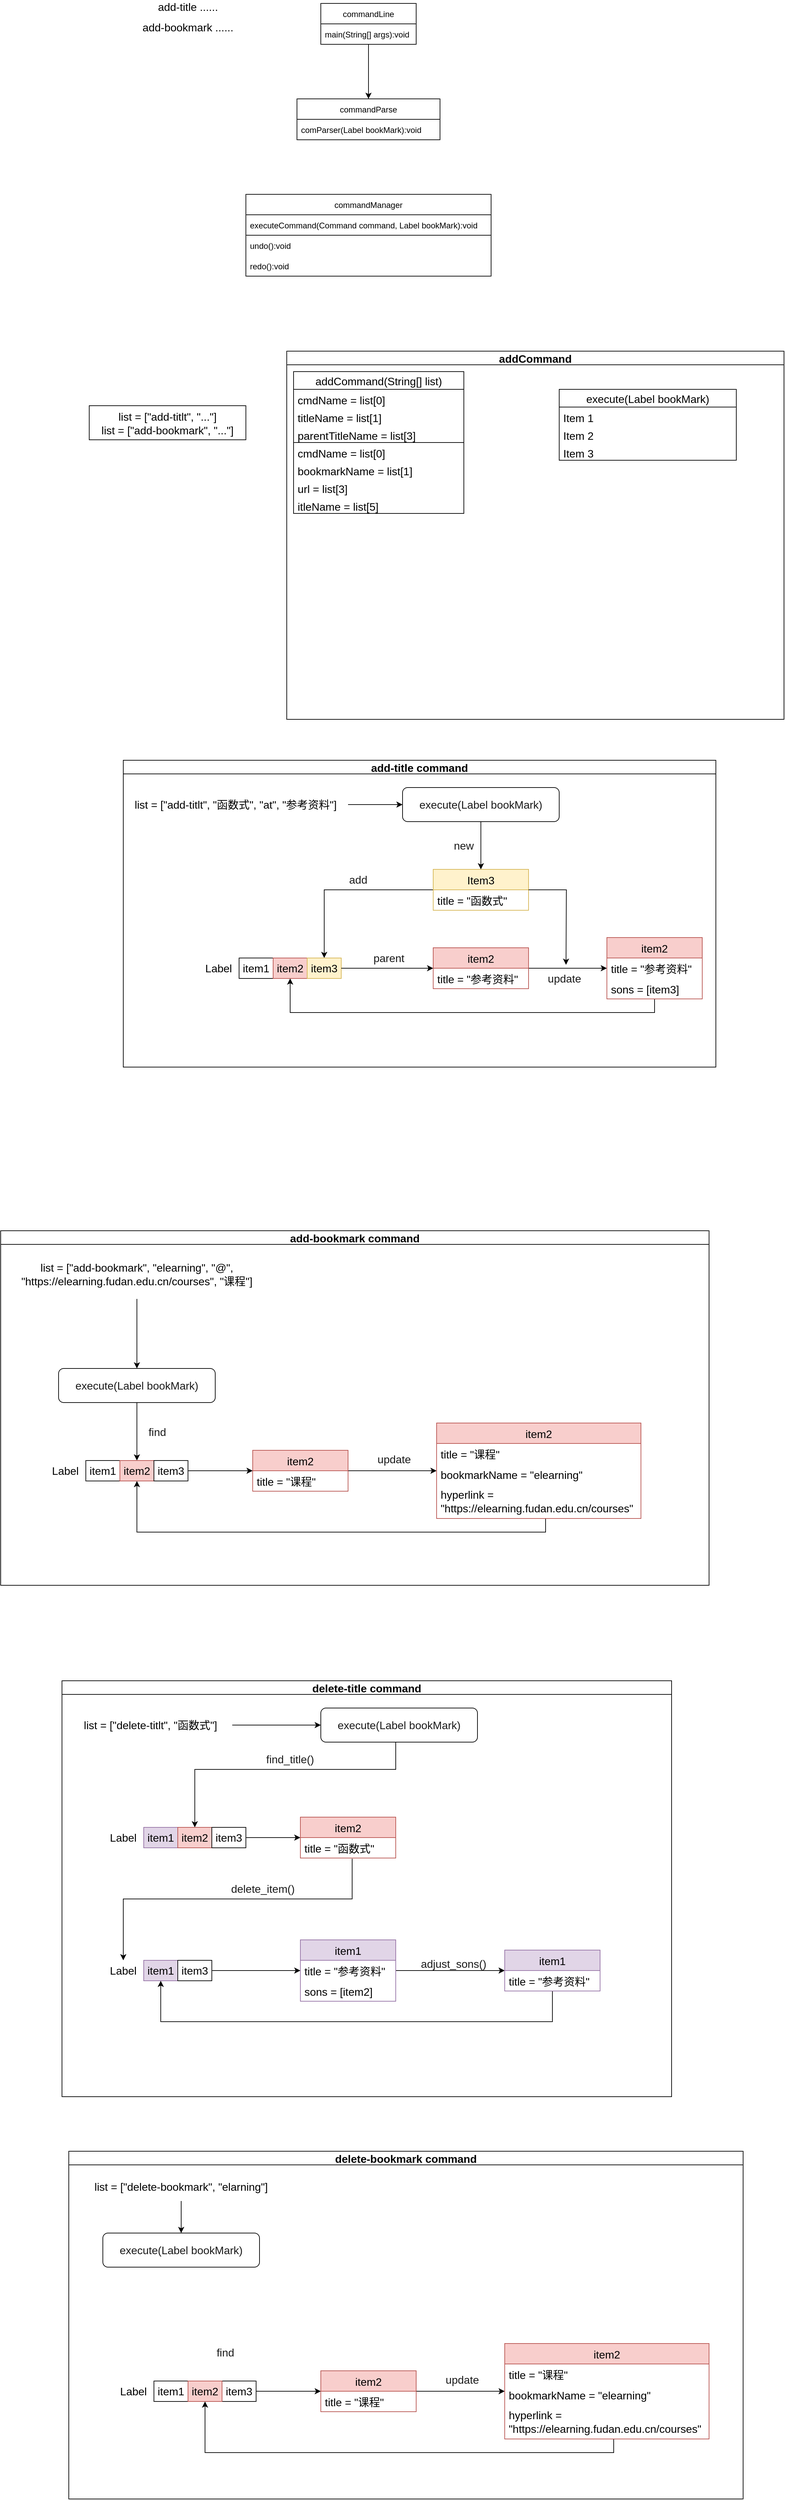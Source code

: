 <mxfile version="20.5.1" type="github">
  <diagram id="z8NONTmW4sQmRKIPfPtj" name="第 1 页">
    <mxGraphModel dx="2249" dy="802" grid="1" gridSize="10" guides="1" tooltips="1" connect="1" arrows="1" fold="1" page="1" pageScale="1" pageWidth="827" pageHeight="1169" math="0" shadow="0">
      <root>
        <mxCell id="0" />
        <mxCell id="1" parent="0" />
        <mxCell id="FvgPysHojlI_TtdOGoiI-16" style="edgeStyle=orthogonalEdgeStyle;rounded=0;orthogonalLoop=1;jettySize=auto;html=1;fontSize=16;" parent="1" source="FvgPysHojlI_TtdOGoiI-2" target="FvgPysHojlI_TtdOGoiI-13" edge="1">
          <mxGeometry relative="1" as="geometry" />
        </mxCell>
        <mxCell id="FvgPysHojlI_TtdOGoiI-2" value="commandLine" style="swimlane;fontStyle=0;childLayout=stackLayout;horizontal=1;startSize=30;horizontalStack=0;resizeParent=1;resizeParentMax=0;resizeLast=0;collapsible=1;marginBottom=0;" parent="1" vertex="1">
          <mxGeometry x="40" y="100" width="140" height="60" as="geometry">
            <mxRectangle x="310" y="200" width="60" height="30" as="alternateBounds" />
          </mxGeometry>
        </mxCell>
        <mxCell id="FvgPysHojlI_TtdOGoiI-3" value="main(String[] args):void" style="text;strokeColor=none;fillColor=none;align=left;verticalAlign=middle;spacingLeft=4;spacingRight=4;overflow=hidden;points=[[0,0.5],[1,0.5]];portConstraint=eastwest;rotatable=0;" parent="FvgPysHojlI_TtdOGoiI-2" vertex="1">
          <mxGeometry y="30" width="140" height="30" as="geometry" />
        </mxCell>
        <mxCell id="FvgPysHojlI_TtdOGoiI-11" value="" style="group" parent="1" vertex="1" connectable="0">
          <mxGeometry x="-240" y="100" width="170" height="40" as="geometry" />
        </mxCell>
        <mxCell id="FvgPysHojlI_TtdOGoiI-6" value="add-title ......" style="text;html=1;strokeColor=none;fillColor=none;align=center;verticalAlign=middle;whiteSpace=wrap;rounded=0;fontSize=16;" parent="FvgPysHojlI_TtdOGoiI-11" vertex="1">
          <mxGeometry x="20" width="130" height="10" as="geometry" />
        </mxCell>
        <mxCell id="FvgPysHojlI_TtdOGoiI-10" value="add-bookmark ......" style="text;html=1;strokeColor=none;fillColor=none;align=center;verticalAlign=middle;whiteSpace=wrap;rounded=0;fontSize=16;" parent="FvgPysHojlI_TtdOGoiI-11" vertex="1">
          <mxGeometry y="30" width="170" height="10" as="geometry" />
        </mxCell>
        <mxCell id="FvgPysHojlI_TtdOGoiI-13" value="commandParse" style="swimlane;fontStyle=0;childLayout=stackLayout;horizontal=1;startSize=30;horizontalStack=0;resizeParent=1;resizeParentMax=0;resizeLast=0;collapsible=1;marginBottom=0;" parent="1" vertex="1">
          <mxGeometry x="5" y="240" width="210" height="60" as="geometry">
            <mxRectangle x="310" y="200" width="60" height="30" as="alternateBounds" />
          </mxGeometry>
        </mxCell>
        <mxCell id="FvgPysHojlI_TtdOGoiI-14" value="comParser(Label bookMark):void" style="text;strokeColor=none;fillColor=none;align=left;verticalAlign=middle;spacingLeft=4;spacingRight=4;overflow=hidden;points=[[0,0.5],[1,0.5]];portConstraint=eastwest;rotatable=0;" parent="FvgPysHojlI_TtdOGoiI-13" vertex="1">
          <mxGeometry y="30" width="210" height="30" as="geometry" />
        </mxCell>
        <mxCell id="FvgPysHojlI_TtdOGoiI-17" value="commandManager" style="swimlane;fontStyle=0;childLayout=stackLayout;horizontal=1;startSize=30;horizontalStack=0;resizeParent=1;resizeParentMax=0;resizeLast=0;collapsible=1;marginBottom=0;" parent="1" vertex="1">
          <mxGeometry x="-70" y="380" width="360" height="120" as="geometry">
            <mxRectangle x="310" y="200" width="60" height="30" as="alternateBounds" />
          </mxGeometry>
        </mxCell>
        <mxCell id="FvgPysHojlI_TtdOGoiI-18" value="executeCommand(Command command, Label bookMark):void" style="text;strokeColor=default;fillColor=none;align=left;verticalAlign=middle;spacingLeft=4;spacingRight=4;overflow=hidden;points=[[0,0.5],[1,0.5]];portConstraint=eastwest;rotatable=0;" parent="FvgPysHojlI_TtdOGoiI-17" vertex="1">
          <mxGeometry y="30" width="360" height="30" as="geometry" />
        </mxCell>
        <mxCell id="FvgPysHojlI_TtdOGoiI-19" value="undo():void" style="text;strokeColor=none;fillColor=none;align=left;verticalAlign=middle;spacingLeft=4;spacingRight=4;overflow=hidden;points=[[0,0.5],[1,0.5]];portConstraint=eastwest;rotatable=0;" parent="FvgPysHojlI_TtdOGoiI-17" vertex="1">
          <mxGeometry y="60" width="360" height="30" as="geometry" />
        </mxCell>
        <mxCell id="FvgPysHojlI_TtdOGoiI-20" value="redo():void" style="text;strokeColor=none;fillColor=none;align=left;verticalAlign=middle;spacingLeft=4;spacingRight=4;overflow=hidden;points=[[0,0.5],[1,0.5]];portConstraint=eastwest;rotatable=0;" parent="FvgPysHojlI_TtdOGoiI-17" vertex="1">
          <mxGeometry y="90" width="360" height="30" as="geometry" />
        </mxCell>
        <mxCell id="FvgPysHojlI_TtdOGoiI-21" value="list = [&quot;add-titlt&quot;, &quot;...&quot;]&lt;br&gt;list = [&quot;add-bookmark&quot;, &quot;...&quot;]" style="text;html=1;strokeColor=default;fillColor=none;align=center;verticalAlign=middle;whiteSpace=wrap;rounded=0;fontSize=16;strokeWidth=1;spacingTop=2;spacingBottom=0;" parent="1" vertex="1">
          <mxGeometry x="-300" y="690" width="230" height="50" as="geometry" />
        </mxCell>
        <mxCell id="FvgPysHojlI_TtdOGoiI-36" value="addCommand" style="swimlane;startSize=20;horizontal=1;containerType=tree;strokeColor=default;fontSize=16;" parent="1" vertex="1">
          <mxGeometry x="-10" y="610" width="730" height="540" as="geometry" />
        </mxCell>
        <mxCell id="FvgPysHojlI_TtdOGoiI-22" value="addCommand(String[] list)" style="swimlane;fontStyle=0;childLayout=stackLayout;horizontal=1;startSize=26;fillColor=none;horizontalStack=0;resizeParent=1;resizeParentMax=0;resizeLast=0;collapsible=1;marginBottom=0;strokeColor=default;fontSize=16;" parent="FvgPysHojlI_TtdOGoiI-36" vertex="1">
          <mxGeometry x="10" y="30" width="250" height="208" as="geometry" />
        </mxCell>
        <mxCell id="FvgPysHojlI_TtdOGoiI-44" value="" style="group;strokeColor=default;" parent="FvgPysHojlI_TtdOGoiI-22" vertex="1" connectable="0">
          <mxGeometry y="26" width="250" height="78" as="geometry" />
        </mxCell>
        <mxCell id="FvgPysHojlI_TtdOGoiI-23" value="cmdName = list[0]" style="text;strokeColor=none;fillColor=none;align=left;verticalAlign=top;spacingLeft=4;spacingRight=4;overflow=hidden;rotatable=0;points=[[0,0.5],[1,0.5]];portConstraint=eastwest;fontSize=16;" parent="FvgPysHojlI_TtdOGoiI-44" vertex="1">
          <mxGeometry width="260" height="26" as="geometry" />
        </mxCell>
        <mxCell id="FvgPysHojlI_TtdOGoiI-24" value="titleName = list[1]&#xa;" style="text;strokeColor=none;fillColor=none;align=left;verticalAlign=top;spacingLeft=4;spacingRight=4;overflow=hidden;rotatable=0;points=[[0,0.5],[1,0.5]];portConstraint=eastwest;fontSize=16;" parent="FvgPysHojlI_TtdOGoiI-44" vertex="1">
          <mxGeometry y="26" width="260" height="26" as="geometry" />
        </mxCell>
        <mxCell id="FvgPysHojlI_TtdOGoiI-25" value="parentTitleName = list[3]" style="text;strokeColor=none;fillColor=none;align=left;verticalAlign=top;spacingLeft=4;spacingRight=4;overflow=hidden;rotatable=0;points=[[0,0.5],[1,0.5]];portConstraint=eastwest;fontSize=16;" parent="FvgPysHojlI_TtdOGoiI-44" vertex="1">
          <mxGeometry y="52" width="260" height="26" as="geometry" />
        </mxCell>
        <mxCell id="FvgPysHojlI_TtdOGoiI-48" value="" style="group" parent="FvgPysHojlI_TtdOGoiI-22" vertex="1" connectable="0">
          <mxGeometry y="104" width="250" height="104" as="geometry" />
        </mxCell>
        <mxCell id="FvgPysHojlI_TtdOGoiI-42" value="cmdName = list[0]" style="text;strokeColor=none;fillColor=none;align=left;verticalAlign=top;spacingLeft=4;spacingRight=4;overflow=hidden;rotatable=0;points=[[0,0.5],[1,0.5]];portConstraint=eastwest;fontSize=16;" parent="FvgPysHojlI_TtdOGoiI-48" vertex="1">
          <mxGeometry width="260" height="26" as="geometry" />
        </mxCell>
        <mxCell id="FvgPysHojlI_TtdOGoiI-43" value="bookmarkName = list[1]" style="text;strokeColor=none;fillColor=none;align=left;verticalAlign=top;spacingLeft=4;spacingRight=4;overflow=hidden;rotatable=0;points=[[0,0.5],[1,0.5]];portConstraint=eastwest;fontSize=16;" parent="FvgPysHojlI_TtdOGoiI-48" vertex="1">
          <mxGeometry y="26" width="260" height="26" as="geometry" />
        </mxCell>
        <mxCell id="FvgPysHojlI_TtdOGoiI-46" value="url = list[3]" style="text;strokeColor=none;fillColor=none;align=left;verticalAlign=top;spacingLeft=4;spacingRight=4;overflow=hidden;rotatable=0;points=[[0,0.5],[1,0.5]];portConstraint=eastwest;fontSize=16;" parent="FvgPysHojlI_TtdOGoiI-48" vertex="1">
          <mxGeometry y="52" width="260" height="26" as="geometry" />
        </mxCell>
        <mxCell id="FvgPysHojlI_TtdOGoiI-47" value="itleName = list[5]" style="text;strokeColor=none;fillColor=none;align=left;verticalAlign=top;spacingLeft=4;spacingRight=4;overflow=hidden;rotatable=0;points=[[0,0.5],[1,0.5]];portConstraint=eastwest;fontSize=16;" parent="FvgPysHojlI_TtdOGoiI-48" vertex="1">
          <mxGeometry y="78" width="260" height="26" as="geometry" />
        </mxCell>
        <mxCell id="FvgPysHojlI_TtdOGoiI-59" value="execute(Label bookMark)" style="swimlane;fontStyle=0;childLayout=stackLayout;horizontal=1;startSize=26;fillColor=none;horizontalStack=0;resizeParent=1;resizeParentMax=0;resizeLast=0;collapsible=1;marginBottom=0;strokeColor=default;strokeWidth=1;fontSize=16;" parent="FvgPysHojlI_TtdOGoiI-36" vertex="1">
          <mxGeometry x="400" y="56" width="260" height="104" as="geometry" />
        </mxCell>
        <mxCell id="FvgPysHojlI_TtdOGoiI-60" value="Item 1" style="text;strokeColor=none;fillColor=none;align=left;verticalAlign=top;spacingLeft=4;spacingRight=4;overflow=hidden;rotatable=0;points=[[0,0.5],[1,0.5]];portConstraint=eastwest;strokeWidth=1;fontSize=16;" parent="FvgPysHojlI_TtdOGoiI-59" vertex="1">
          <mxGeometry y="26" width="260" height="26" as="geometry" />
        </mxCell>
        <mxCell id="FvgPysHojlI_TtdOGoiI-61" value="Item 2" style="text;strokeColor=none;fillColor=none;align=left;verticalAlign=top;spacingLeft=4;spacingRight=4;overflow=hidden;rotatable=0;points=[[0,0.5],[1,0.5]];portConstraint=eastwest;strokeWidth=1;fontSize=16;" parent="FvgPysHojlI_TtdOGoiI-59" vertex="1">
          <mxGeometry y="52" width="260" height="26" as="geometry" />
        </mxCell>
        <mxCell id="FvgPysHojlI_TtdOGoiI-62" value="Item 3" style="text;strokeColor=none;fillColor=none;align=left;verticalAlign=top;spacingLeft=4;spacingRight=4;overflow=hidden;rotatable=0;points=[[0,0.5],[1,0.5]];portConstraint=eastwest;strokeWidth=1;fontSize=16;" parent="FvgPysHojlI_TtdOGoiI-59" vertex="1">
          <mxGeometry y="78" width="260" height="26" as="geometry" />
        </mxCell>
        <mxCell id="FvgPysHojlI_TtdOGoiI-63" value="add-title command" style="swimlane;startSize=20;horizontal=1;containerType=tree;strokeColor=default;strokeWidth=1;fontSize=16;" parent="1" vertex="1">
          <mxGeometry x="-250" y="1210" width="870" height="450" as="geometry" />
        </mxCell>
        <mxCell id="FvgPysHojlI_TtdOGoiI-79" style="edgeStyle=orthogonalEdgeStyle;rounded=0;orthogonalLoop=1;jettySize=auto;html=1;entryX=0;entryY=0.5;entryDx=0;entryDy=0;fontFamily=Helvetica;fontSize=16;fontColor=#1A1A1A;" parent="FvgPysHojlI_TtdOGoiI-63" source="FvgPysHojlI_TtdOGoiI-68" target="FvgPysHojlI_TtdOGoiI-78" edge="1">
          <mxGeometry relative="1" as="geometry" />
        </mxCell>
        <mxCell id="FvgPysHojlI_TtdOGoiI-68" value="list = [&quot;add-titlt&quot;, &quot;函数式&quot;, &quot;at&quot;, &quot;参考资料&quot;]" style="text;html=1;strokeColor=none;fillColor=none;align=center;verticalAlign=middle;whiteSpace=wrap;rounded=0;strokeWidth=1;fontSize=16;" parent="FvgPysHojlI_TtdOGoiI-63" vertex="1">
          <mxGeometry y="50" width="330" height="30" as="geometry" />
        </mxCell>
        <mxCell id="FvgPysHojlI_TtdOGoiI-84" style="edgeStyle=orthogonalEdgeStyle;rounded=0;orthogonalLoop=1;jettySize=auto;html=1;fontFamily=Helvetica;fontSize=16;fontColor=#1A1A1A;entryX=0.5;entryY=0;entryDx=0;entryDy=0;" parent="FvgPysHojlI_TtdOGoiI-63" source="FvgPysHojlI_TtdOGoiI-74" target="FvgPysHojlI_TtdOGoiI-71" edge="1">
          <mxGeometry relative="1" as="geometry" />
        </mxCell>
        <mxCell id="FvgPysHojlI_TtdOGoiI-74" value="Item3" style="swimlane;fontStyle=0;childLayout=stackLayout;horizontal=1;startSize=30;horizontalStack=0;resizeParent=1;resizeParentMax=0;resizeLast=0;collapsible=1;marginBottom=0;strokeColor=#d6b656;strokeWidth=1;fontSize=16;fillColor=#fff2cc;" parent="FvgPysHojlI_TtdOGoiI-63" vertex="1">
          <mxGeometry x="455" y="160" width="140" height="60" as="geometry" />
        </mxCell>
        <mxCell id="FvgPysHojlI_TtdOGoiI-75" value="title = &quot;函数式&quot;" style="text;strokeColor=none;fillColor=none;align=left;verticalAlign=middle;spacingLeft=4;spacingRight=4;overflow=hidden;points=[[0,0.5],[1,0.5]];portConstraint=eastwest;rotatable=0;strokeWidth=1;fontSize=16;" parent="FvgPysHojlI_TtdOGoiI-74" vertex="1">
          <mxGeometry y="30" width="140" height="30" as="geometry" />
        </mxCell>
        <mxCell id="FvgPysHojlI_TtdOGoiI-80" style="edgeStyle=orthogonalEdgeStyle;rounded=0;orthogonalLoop=1;jettySize=auto;html=1;fontFamily=Helvetica;fontSize=16;fontColor=#1A1A1A;" parent="FvgPysHojlI_TtdOGoiI-63" source="FvgPysHojlI_TtdOGoiI-78" target="FvgPysHojlI_TtdOGoiI-74" edge="1">
          <mxGeometry relative="1" as="geometry" />
        </mxCell>
        <mxCell id="FvgPysHojlI_TtdOGoiI-78" value="&lt;pre style=&quot;&quot;&gt;&lt;font face=&quot;Helvetica&quot; style=&quot;font-size: 16px;&quot; color=&quot;#1a1a1a&quot;&gt;execute(Label bookMark)&lt;/font&gt;&lt;/pre&gt;" style="rounded=1;whiteSpace=wrap;html=1;strokeColor=default;strokeWidth=1;fontSize=16;" parent="FvgPysHojlI_TtdOGoiI-63" vertex="1">
          <mxGeometry x="410" y="40" width="230" height="50" as="geometry" />
        </mxCell>
        <mxCell id="FvgPysHojlI_TtdOGoiI-81" value="new" style="text;html=1;strokeColor=none;fillColor=none;align=center;verticalAlign=middle;whiteSpace=wrap;rounded=0;labelBackgroundColor=none;strokeWidth=1;fontFamily=Helvetica;fontSize=16;fontColor=#1A1A1A;" parent="FvgPysHojlI_TtdOGoiI-63" vertex="1">
          <mxGeometry x="470" y="110" width="60" height="30" as="geometry" />
        </mxCell>
        <mxCell id="FvgPysHojlI_TtdOGoiI-85" value="add" style="text;html=1;strokeColor=none;fillColor=none;align=center;verticalAlign=middle;whiteSpace=wrap;rounded=0;labelBackgroundColor=none;strokeWidth=1;fontFamily=Helvetica;fontSize=16;fontColor=#1A1A1A;" parent="FvgPysHojlI_TtdOGoiI-63" vertex="1">
          <mxGeometry x="315" y="160" width="60" height="30" as="geometry" />
        </mxCell>
        <mxCell id="FvgPysHojlI_TtdOGoiI-83" value="" style="group" parent="FvgPysHojlI_TtdOGoiI-63" vertex="1" connectable="0">
          <mxGeometry x="110" y="290" width="230" height="30" as="geometry" />
        </mxCell>
        <mxCell id="FvgPysHojlI_TtdOGoiI-69" value="item1" style="rounded=0;whiteSpace=wrap;html=1;strokeColor=default;strokeWidth=1;fontSize=16;" parent="FvgPysHojlI_TtdOGoiI-83" vertex="1">
          <mxGeometry x="60" width="50" height="30" as="geometry" />
        </mxCell>
        <mxCell id="FvgPysHojlI_TtdOGoiI-70" value="item2" style="rounded=0;whiteSpace=wrap;html=1;strokeColor=#b85450;strokeWidth=1;fontSize=16;fillColor=#f8cecc;" parent="FvgPysHojlI_TtdOGoiI-83" vertex="1">
          <mxGeometry x="110" width="50" height="30" as="geometry" />
        </mxCell>
        <mxCell id="FvgPysHojlI_TtdOGoiI-71" value="item3" style="rounded=0;whiteSpace=wrap;html=1;strokeColor=#d6b656;strokeWidth=1;fontSize=16;fillColor=#fff2cc;" parent="FvgPysHojlI_TtdOGoiI-83" vertex="1">
          <mxGeometry x="160" width="50" height="30" as="geometry" />
        </mxCell>
        <mxCell id="FvgPysHojlI_TtdOGoiI-72" value="Label" style="text;html=1;strokeColor=none;fillColor=none;align=center;verticalAlign=middle;whiteSpace=wrap;rounded=0;strokeWidth=1;fontSize=16;" parent="FvgPysHojlI_TtdOGoiI-83" vertex="1">
          <mxGeometry width="60" height="30" as="geometry" />
        </mxCell>
        <mxCell id="FvgPysHojlI_TtdOGoiI-107" style="edgeStyle=orthogonalEdgeStyle;rounded=0;orthogonalLoop=1;jettySize=auto;html=1;fontFamily=Helvetica;fontSize=16;fontColor=#1A1A1A;" parent="FvgPysHojlI_TtdOGoiI-63" source="FvgPysHojlI_TtdOGoiI-86" target="FvgPysHojlI_TtdOGoiI-103" edge="1">
          <mxGeometry relative="1" as="geometry" />
        </mxCell>
        <mxCell id="FvgPysHojlI_TtdOGoiI-86" value="item2" style="swimlane;fontStyle=0;childLayout=stackLayout;horizontal=1;startSize=30;horizontalStack=0;resizeParent=1;resizeParentMax=0;resizeLast=0;collapsible=1;marginBottom=0;strokeColor=#b85450;strokeWidth=1;fontSize=16;fillColor=#f8cecc;" parent="FvgPysHojlI_TtdOGoiI-63" vertex="1">
          <mxGeometry x="455" y="275" width="140" height="60" as="geometry" />
        </mxCell>
        <mxCell id="FvgPysHojlI_TtdOGoiI-87" value="title = &quot;参考资料&quot;" style="text;strokeColor=none;fillColor=none;align=left;verticalAlign=middle;spacingLeft=4;spacingRight=4;overflow=hidden;points=[[0,0.5],[1,0.5]];portConstraint=eastwest;rotatable=0;strokeWidth=1;fontSize=16;" parent="FvgPysHojlI_TtdOGoiI-86" vertex="1">
          <mxGeometry y="30" width="140" height="30" as="geometry" />
        </mxCell>
        <mxCell id="FvgPysHojlI_TtdOGoiI-88" style="edgeStyle=orthogonalEdgeStyle;rounded=0;orthogonalLoop=1;jettySize=auto;html=1;fontFamily=Helvetica;fontSize=16;fontColor=#1A1A1A;" parent="FvgPysHojlI_TtdOGoiI-63" source="FvgPysHojlI_TtdOGoiI-71" target="FvgPysHojlI_TtdOGoiI-86" edge="1">
          <mxGeometry relative="1" as="geometry" />
        </mxCell>
        <mxCell id="FvgPysHojlI_TtdOGoiI-155" style="edgeStyle=orthogonalEdgeStyle;rounded=0;orthogonalLoop=1;jettySize=auto;html=1;entryX=0.5;entryY=1;entryDx=0;entryDy=0;fontFamily=Helvetica;fontSize=16;fontColor=#1A1A1A;" parent="FvgPysHojlI_TtdOGoiI-63" source="FvgPysHojlI_TtdOGoiI-102" target="FvgPysHojlI_TtdOGoiI-70" edge="1">
          <mxGeometry relative="1" as="geometry">
            <Array as="points">
              <mxPoint x="780" y="370" />
              <mxPoint x="245" y="370" />
            </Array>
          </mxGeometry>
        </mxCell>
        <mxCell id="FvgPysHojlI_TtdOGoiI-102" value="item2" style="swimlane;fontStyle=0;childLayout=stackLayout;horizontal=1;startSize=30;horizontalStack=0;resizeParent=1;resizeParentMax=0;resizeLast=0;collapsible=1;marginBottom=0;strokeColor=#b85450;strokeWidth=1;fontSize=16;fillColor=#f8cecc;" parent="FvgPysHojlI_TtdOGoiI-63" vertex="1">
          <mxGeometry x="710" y="260" width="140" height="90" as="geometry" />
        </mxCell>
        <mxCell id="FvgPysHojlI_TtdOGoiI-103" value="title = &quot;参考资料&quot;" style="text;strokeColor=none;fillColor=none;align=left;verticalAlign=middle;spacingLeft=4;spacingRight=4;overflow=hidden;points=[[0,0.5],[1,0.5]];portConstraint=eastwest;rotatable=0;strokeWidth=1;fontSize=16;" parent="FvgPysHojlI_TtdOGoiI-102" vertex="1">
          <mxGeometry y="30" width="140" height="30" as="geometry" />
        </mxCell>
        <mxCell id="FvgPysHojlI_TtdOGoiI-106" value="sons = [item3]" style="text;strokeColor=none;fillColor=none;align=left;verticalAlign=middle;spacingLeft=4;spacingRight=4;overflow=hidden;points=[[0,0.5],[1,0.5]];portConstraint=eastwest;rotatable=0;strokeWidth=1;fontSize=16;" parent="FvgPysHojlI_TtdOGoiI-102" vertex="1">
          <mxGeometry y="60" width="140" height="30" as="geometry" />
        </mxCell>
        <mxCell id="FvgPysHojlI_TtdOGoiI-109" value="parent" style="text;html=1;strokeColor=none;fillColor=none;align=center;verticalAlign=middle;whiteSpace=wrap;rounded=0;labelBackgroundColor=none;strokeWidth=1;fontFamily=Helvetica;fontSize=16;fontColor=#1A1A1A;" parent="FvgPysHojlI_TtdOGoiI-63" vertex="1">
          <mxGeometry x="360" y="275" width="60" height="30" as="geometry" />
        </mxCell>
        <mxCell id="FvgPysHojlI_TtdOGoiI-110" value="update&amp;nbsp;" style="text;html=1;strokeColor=none;fillColor=none;align=center;verticalAlign=middle;whiteSpace=wrap;rounded=0;labelBackgroundColor=none;strokeWidth=1;fontFamily=Helvetica;fontSize=16;fontColor=#1A1A1A;" parent="FvgPysHojlI_TtdOGoiI-63" vertex="1">
          <mxGeometry x="620" y="305" width="60" height="30" as="geometry" />
        </mxCell>
        <mxCell id="FvgPysHojlI_TtdOGoiI-108" style="edgeStyle=orthogonalEdgeStyle;rounded=0;orthogonalLoop=1;jettySize=auto;html=1;fontFamily=Helvetica;fontSize=16;fontColor=#1A1A1A;" parent="1" source="FvgPysHojlI_TtdOGoiI-74" edge="1">
          <mxGeometry relative="1" as="geometry">
            <mxPoint x="400" y="1510" as="targetPoint" />
          </mxGeometry>
        </mxCell>
        <mxCell id="FvgPysHojlI_TtdOGoiI-111" value="add-bookmark command" style="swimlane;startSize=20;horizontal=1;containerType=tree;strokeColor=default;strokeWidth=1;fontSize=16;" parent="1" vertex="1">
          <mxGeometry x="-430" y="1900" width="1040" height="520" as="geometry" />
        </mxCell>
        <mxCell id="FvgPysHojlI_TtdOGoiI-112" style="edgeStyle=orthogonalEdgeStyle;rounded=0;orthogonalLoop=1;jettySize=auto;html=1;entryX=0.5;entryY=0;entryDx=0;entryDy=0;fontFamily=Helvetica;fontSize=16;fontColor=#1A1A1A;" parent="FvgPysHojlI_TtdOGoiI-111" source="FvgPysHojlI_TtdOGoiI-113" target="FvgPysHojlI_TtdOGoiI-118" edge="1">
          <mxGeometry relative="1" as="geometry">
            <Array as="points">
              <mxPoint x="200" y="162" />
              <mxPoint x="200" y="162" />
            </Array>
          </mxGeometry>
        </mxCell>
        <mxCell id="FvgPysHojlI_TtdOGoiI-113" value="list = [&quot;add-bookmark&quot;, &quot;elearning&quot;, &quot;@&quot;, &quot;https://elearning.fudan.edu.cn/courses&quot;, &quot;课程&quot;]" style="text;html=1;strokeColor=none;fillColor=none;align=center;verticalAlign=middle;whiteSpace=wrap;rounded=0;strokeWidth=1;fontSize=16;spacingTop=0;" parent="FvgPysHojlI_TtdOGoiI-111" vertex="1">
          <mxGeometry x="10" y="27" width="380" height="73" as="geometry" />
        </mxCell>
        <mxCell id="FvgPysHojlI_TtdOGoiI-145" style="edgeStyle=orthogonalEdgeStyle;rounded=0;orthogonalLoop=1;jettySize=auto;html=1;fontFamily=Helvetica;fontSize=16;fontColor=#1A1A1A;" parent="FvgPysHojlI_TtdOGoiI-111" source="FvgPysHojlI_TtdOGoiI-118" target="FvgPysHojlI_TtdOGoiI-123" edge="1">
          <mxGeometry relative="1" as="geometry" />
        </mxCell>
        <mxCell id="FvgPysHojlI_TtdOGoiI-118" value="&lt;pre style=&quot;&quot;&gt;&lt;font face=&quot;Helvetica&quot; style=&quot;font-size: 16px;&quot; color=&quot;#1a1a1a&quot;&gt;execute(Label bookMark)&lt;/font&gt;&lt;/pre&gt;" style="rounded=1;whiteSpace=wrap;html=1;strokeColor=default;strokeWidth=1;fontSize=16;" parent="FvgPysHojlI_TtdOGoiI-111" vertex="1">
          <mxGeometry x="85" y="202" width="230" height="50" as="geometry" />
        </mxCell>
        <mxCell id="FvgPysHojlI_TtdOGoiI-138" value="find" style="text;html=1;strokeColor=none;fillColor=none;align=center;verticalAlign=middle;whiteSpace=wrap;rounded=0;labelBackgroundColor=none;strokeWidth=1;fontFamily=Helvetica;fontSize=16;fontColor=#1A1A1A;" parent="FvgPysHojlI_TtdOGoiI-111" vertex="1">
          <mxGeometry x="200" y="280" width="60" height="30" as="geometry" />
        </mxCell>
        <mxCell id="FvgPysHojlI_TtdOGoiI-152" style="edgeStyle=orthogonalEdgeStyle;rounded=0;orthogonalLoop=1;jettySize=auto;html=1;fontFamily=Helvetica;fontSize=16;fontColor=#1A1A1A;" parent="FvgPysHojlI_TtdOGoiI-111" source="FvgPysHojlI_TtdOGoiI-141" target="FvgPysHojlI_TtdOGoiI-147" edge="1">
          <mxGeometry relative="1" as="geometry" />
        </mxCell>
        <mxCell id="FvgPysHojlI_TtdOGoiI-141" value="item2" style="swimlane;fontStyle=0;childLayout=stackLayout;horizontal=1;startSize=30;horizontalStack=0;resizeParent=1;resizeParentMax=0;resizeLast=0;collapsible=1;marginBottom=0;strokeColor=#b85450;strokeWidth=1;fontSize=16;fillColor=#f8cecc;" parent="FvgPysHojlI_TtdOGoiI-111" vertex="1">
          <mxGeometry x="370" y="322" width="140" height="60" as="geometry" />
        </mxCell>
        <mxCell id="FvgPysHojlI_TtdOGoiI-142" value="title = &quot;课程&quot;" style="text;strokeColor=none;fillColor=none;align=left;verticalAlign=middle;spacingLeft=4;spacingRight=4;overflow=hidden;points=[[0,0.5],[1,0.5]];portConstraint=eastwest;rotatable=0;strokeWidth=1;fontSize=16;" parent="FvgPysHojlI_TtdOGoiI-141" vertex="1">
          <mxGeometry y="30" width="140" height="30" as="geometry" />
        </mxCell>
        <mxCell id="FvgPysHojlI_TtdOGoiI-121" value="" style="group" parent="FvgPysHojlI_TtdOGoiI-111" vertex="1" connectable="0">
          <mxGeometry x="65" y="337" width="230" height="30" as="geometry" />
        </mxCell>
        <mxCell id="FvgPysHojlI_TtdOGoiI-122" value="item1" style="rounded=0;whiteSpace=wrap;html=1;strokeColor=default;strokeWidth=1;fontSize=16;" parent="FvgPysHojlI_TtdOGoiI-121" vertex="1">
          <mxGeometry x="60" width="50" height="30" as="geometry" />
        </mxCell>
        <mxCell id="FvgPysHojlI_TtdOGoiI-123" value="item2" style="rounded=0;whiteSpace=wrap;html=1;strokeColor=#b85450;strokeWidth=1;fontSize=16;fillColor=#f8cecc;" parent="FvgPysHojlI_TtdOGoiI-121" vertex="1">
          <mxGeometry x="110" width="50" height="30" as="geometry" />
        </mxCell>
        <mxCell id="FvgPysHojlI_TtdOGoiI-125" value="Label" style="text;html=1;strokeColor=none;fillColor=none;align=center;verticalAlign=middle;whiteSpace=wrap;rounded=0;strokeWidth=1;fontSize=16;" parent="FvgPysHojlI_TtdOGoiI-121" vertex="1">
          <mxGeometry width="60" height="30" as="geometry" />
        </mxCell>
        <mxCell id="FvgPysHojlI_TtdOGoiI-136" value="item3" style="rounded=0;whiteSpace=wrap;html=1;strokeColor=default;strokeWidth=1;fontSize=16;" parent="FvgPysHojlI_TtdOGoiI-121" vertex="1">
          <mxGeometry x="160" width="50" height="30" as="geometry" />
        </mxCell>
        <mxCell id="FvgPysHojlI_TtdOGoiI-146" style="edgeStyle=orthogonalEdgeStyle;rounded=0;orthogonalLoop=1;jettySize=auto;html=1;fontFamily=Helvetica;fontSize=16;fontColor=#1A1A1A;entryX=0;entryY=0.5;entryDx=0;entryDy=0;" parent="FvgPysHojlI_TtdOGoiI-111" source="FvgPysHojlI_TtdOGoiI-136" target="FvgPysHojlI_TtdOGoiI-141" edge="1">
          <mxGeometry relative="1" as="geometry">
            <mxPoint x="380" y="362" as="targetPoint" />
          </mxGeometry>
        </mxCell>
        <mxCell id="FvgPysHojlI_TtdOGoiI-154" style="edgeStyle=orthogonalEdgeStyle;rounded=0;orthogonalLoop=1;jettySize=auto;html=1;entryX=0.5;entryY=1;entryDx=0;entryDy=0;fontFamily=Helvetica;fontSize=16;fontColor=#1A1A1A;" parent="FvgPysHojlI_TtdOGoiI-111" source="FvgPysHojlI_TtdOGoiI-147" target="FvgPysHojlI_TtdOGoiI-123" edge="1">
          <mxGeometry relative="1" as="geometry">
            <Array as="points">
              <mxPoint x="800" y="442" />
              <mxPoint x="200" y="442" />
            </Array>
          </mxGeometry>
        </mxCell>
        <mxCell id="FvgPysHojlI_TtdOGoiI-147" value="item2" style="swimlane;fontStyle=0;childLayout=stackLayout;horizontal=1;startSize=30;horizontalStack=0;resizeParent=1;resizeParentMax=0;resizeLast=0;collapsible=1;marginBottom=0;strokeColor=#b85450;strokeWidth=1;fontSize=16;fillColor=#f8cecc;" parent="FvgPysHojlI_TtdOGoiI-111" vertex="1">
          <mxGeometry x="640" y="282" width="300" height="140" as="geometry" />
        </mxCell>
        <mxCell id="FvgPysHojlI_TtdOGoiI-148" value="title = &quot;课程&quot;" style="text;strokeColor=none;fillColor=none;align=left;verticalAlign=middle;spacingLeft=4;spacingRight=4;overflow=hidden;points=[[0,0.5],[1,0.5]];portConstraint=eastwest;rotatable=0;strokeWidth=1;fontSize=16;" parent="FvgPysHojlI_TtdOGoiI-147" vertex="1">
          <mxGeometry y="30" width="300" height="30" as="geometry" />
        </mxCell>
        <mxCell id="FvgPysHojlI_TtdOGoiI-149" value="bookmarkName = &quot;elearning&quot;" style="text;strokeColor=none;fillColor=none;align=left;verticalAlign=middle;spacingLeft=4;spacingRight=4;overflow=hidden;points=[[0,0.5],[1,0.5]];portConstraint=eastwest;rotatable=0;strokeWidth=1;fontSize=16;" parent="FvgPysHojlI_TtdOGoiI-147" vertex="1">
          <mxGeometry y="60" width="300" height="30" as="geometry" />
        </mxCell>
        <mxCell id="FvgPysHojlI_TtdOGoiI-150" value="hyperlink = &quot;https://elearning.fudan.edu.cn/courses&quot;" style="text;strokeColor=none;fillColor=none;align=left;verticalAlign=middle;spacingLeft=4;spacingRight=4;overflow=hidden;points=[[0,0.5],[1,0.5]];portConstraint=eastwest;rotatable=0;strokeWidth=1;fontSize=16;whiteSpace=wrap;" parent="FvgPysHojlI_TtdOGoiI-147" vertex="1">
          <mxGeometry y="90" width="300" height="50" as="geometry" />
        </mxCell>
        <mxCell id="FvgPysHojlI_TtdOGoiI-153" value="update&amp;nbsp;" style="text;html=1;strokeColor=none;fillColor=none;align=center;verticalAlign=middle;whiteSpace=wrap;rounded=0;labelBackgroundColor=none;strokeWidth=1;fontFamily=Helvetica;fontSize=16;fontColor=#1A1A1A;" parent="FvgPysHojlI_TtdOGoiI-111" vertex="1">
          <mxGeometry x="550" y="320" width="60" height="30" as="geometry" />
        </mxCell>
        <mxCell id="FvgPysHojlI_TtdOGoiI-156" value="delete-title command" style="swimlane;startSize=20;horizontal=1;containerType=tree;strokeColor=default;strokeWidth=1;fontSize=16;" parent="1" vertex="1">
          <mxGeometry x="-340" y="2560" width="895" height="610" as="geometry" />
        </mxCell>
        <mxCell id="FvgPysHojlI_TtdOGoiI-157" style="edgeStyle=orthogonalEdgeStyle;rounded=0;orthogonalLoop=1;jettySize=auto;html=1;entryX=0;entryY=0.5;entryDx=0;entryDy=0;fontFamily=Helvetica;fontSize=16;fontColor=#1A1A1A;" parent="FvgPysHojlI_TtdOGoiI-156" source="FvgPysHojlI_TtdOGoiI-158" target="FvgPysHojlI_TtdOGoiI-163" edge="1">
          <mxGeometry relative="1" as="geometry" />
        </mxCell>
        <mxCell id="FvgPysHojlI_TtdOGoiI-158" value="list = [&quot;delete-titlt&quot;, &quot;函数式&quot;]" style="text;html=1;strokeColor=none;fillColor=none;align=center;verticalAlign=middle;whiteSpace=wrap;rounded=0;strokeWidth=1;fontSize=16;" parent="FvgPysHojlI_TtdOGoiI-156" vertex="1">
          <mxGeometry x="10" y="50" width="240" height="30" as="geometry" />
        </mxCell>
        <mxCell id="FvgPysHojlI_TtdOGoiI-186" style="edgeStyle=orthogonalEdgeStyle;rounded=0;orthogonalLoop=1;jettySize=auto;html=1;entryX=0.5;entryY=0;entryDx=0;entryDy=0;fontFamily=Helvetica;fontSize=16;fontColor=#1A1A1A;" parent="FvgPysHojlI_TtdOGoiI-156" source="FvgPysHojlI_TtdOGoiI-163" target="FvgPysHojlI_TtdOGoiI-183" edge="1">
          <mxGeometry relative="1" as="geometry">
            <Array as="points">
              <mxPoint x="490" y="130" />
              <mxPoint x="195" y="130" />
            </Array>
          </mxGeometry>
        </mxCell>
        <mxCell id="FvgPysHojlI_TtdOGoiI-163" value="&lt;pre style=&quot;&quot;&gt;&lt;font face=&quot;Helvetica&quot; style=&quot;font-size: 16px;&quot; color=&quot;#1a1a1a&quot;&gt;execute(Label bookMark)&lt;/font&gt;&lt;/pre&gt;" style="rounded=1;whiteSpace=wrap;html=1;strokeColor=default;strokeWidth=1;fontSize=16;" parent="FvgPysHojlI_TtdOGoiI-156" vertex="1">
          <mxGeometry x="380" y="40" width="230" height="50" as="geometry" />
        </mxCell>
        <mxCell id="FvgPysHojlI_TtdOGoiI-182" value="item1" style="rounded=0;whiteSpace=wrap;html=1;strokeColor=#9673a6;strokeWidth=1;fontSize=16;fillColor=#e1d5e7;" parent="FvgPysHojlI_TtdOGoiI-156" vertex="1">
          <mxGeometry x="120" y="215" width="50" height="30" as="geometry" />
        </mxCell>
        <mxCell id="FvgPysHojlI_TtdOGoiI-183" value="item2" style="rounded=0;whiteSpace=wrap;html=1;strokeColor=#b85450;strokeWidth=1;fontSize=16;shadow=0;fillColor=#f8cecc;" parent="FvgPysHojlI_TtdOGoiI-156" vertex="1">
          <mxGeometry x="170" y="215" width="50" height="30" as="geometry" />
        </mxCell>
        <mxCell id="UZfXPwGcjb_lp-zjG4FB-17" style="edgeStyle=orthogonalEdgeStyle;rounded=0;orthogonalLoop=1;jettySize=auto;html=1;fontFamily=Helvetica;fontSize=16;fontColor=#1A1A1A;" edge="1" parent="FvgPysHojlI_TtdOGoiI-156" source="FvgPysHojlI_TtdOGoiI-184" target="UZfXPwGcjb_lp-zjG4FB-15">
          <mxGeometry relative="1" as="geometry" />
        </mxCell>
        <mxCell id="FvgPysHojlI_TtdOGoiI-184" value="item3" style="rounded=0;whiteSpace=wrap;html=1;strokeColor=default;strokeWidth=1;fontSize=16;" parent="FvgPysHojlI_TtdOGoiI-156" vertex="1">
          <mxGeometry x="220" y="215" width="50" height="30" as="geometry" />
        </mxCell>
        <mxCell id="FvgPysHojlI_TtdOGoiI-185" value="Label" style="text;html=1;strokeColor=none;fillColor=none;align=center;verticalAlign=middle;whiteSpace=wrap;rounded=0;strokeWidth=1;fontSize=16;" parent="FvgPysHojlI_TtdOGoiI-156" vertex="1">
          <mxGeometry x="60" y="215" width="60" height="30" as="geometry" />
        </mxCell>
        <mxCell id="FvgPysHojlI_TtdOGoiI-187" value="find_title()" style="text;html=1;strokeColor=none;fillColor=none;align=center;verticalAlign=middle;whiteSpace=wrap;rounded=0;labelBackgroundColor=none;strokeWidth=1;fontFamily=Helvetica;fontSize=16;fontColor=#1A1A1A;" parent="FvgPysHojlI_TtdOGoiI-156" vertex="1">
          <mxGeometry x="260" y="100" width="150" height="30" as="geometry" />
        </mxCell>
        <mxCell id="UZfXPwGcjb_lp-zjG4FB-1" value="item1" style="rounded=0;whiteSpace=wrap;html=1;strokeColor=#9673a6;strokeWidth=1;fontSize=16;fillColor=#e1d5e7;" vertex="1" parent="FvgPysHojlI_TtdOGoiI-156">
          <mxGeometry x="120" y="410" width="50" height="30" as="geometry" />
        </mxCell>
        <mxCell id="UZfXPwGcjb_lp-zjG4FB-3" value="item3" style="rounded=0;whiteSpace=wrap;html=1;strokeColor=default;strokeWidth=1;fontSize=16;" vertex="1" parent="FvgPysHojlI_TtdOGoiI-156">
          <mxGeometry x="170" y="410" width="50" height="30" as="geometry" />
        </mxCell>
        <mxCell id="UZfXPwGcjb_lp-zjG4FB-6" value="delete_item()" style="text;html=1;strokeColor=none;fillColor=none;align=center;verticalAlign=middle;whiteSpace=wrap;rounded=0;labelBackgroundColor=none;strokeWidth=1;fontFamily=Helvetica;fontSize=16;fontColor=#1A1A1A;" vertex="1" parent="FvgPysHojlI_TtdOGoiI-156">
          <mxGeometry x="220" y="290" width="150" height="30" as="geometry" />
        </mxCell>
        <mxCell id="UZfXPwGcjb_lp-zjG4FB-50" style="edgeStyle=orthogonalEdgeStyle;rounded=0;orthogonalLoop=1;jettySize=auto;html=1;fontFamily=Helvetica;fontSize=16;fontColor=#1A1A1A;" edge="1" parent="FvgPysHojlI_TtdOGoiI-156" source="UZfXPwGcjb_lp-zjG4FB-10" target="UZfXPwGcjb_lp-zjG4FB-47">
          <mxGeometry relative="1" as="geometry" />
        </mxCell>
        <mxCell id="UZfXPwGcjb_lp-zjG4FB-10" value="item1" style="swimlane;fontStyle=0;childLayout=stackLayout;horizontal=1;startSize=30;horizontalStack=0;resizeParent=1;resizeParentMax=0;resizeLast=0;collapsible=1;marginBottom=0;strokeColor=#9673a6;strokeWidth=1;fontSize=16;fillColor=#e1d5e7;" vertex="1" parent="FvgPysHojlI_TtdOGoiI-156">
          <mxGeometry x="350" y="380" width="140" height="90" as="geometry" />
        </mxCell>
        <mxCell id="UZfXPwGcjb_lp-zjG4FB-11" value="title = &quot;参考资料&quot;" style="text;strokeColor=none;fillColor=none;align=left;verticalAlign=middle;spacingLeft=4;spacingRight=4;overflow=hidden;points=[[0,0.5],[1,0.5]];portConstraint=eastwest;rotatable=0;strokeWidth=1;fontSize=16;" vertex="1" parent="UZfXPwGcjb_lp-zjG4FB-10">
          <mxGeometry y="30" width="140" height="30" as="geometry" />
        </mxCell>
        <mxCell id="UZfXPwGcjb_lp-zjG4FB-12" value="sons = [item2]" style="text;strokeColor=none;fillColor=none;align=left;verticalAlign=middle;spacingLeft=4;spacingRight=4;overflow=hidden;points=[[0,0.5],[1,0.5]];portConstraint=eastwest;rotatable=0;strokeWidth=1;fontSize=16;" vertex="1" parent="UZfXPwGcjb_lp-zjG4FB-10">
          <mxGeometry y="60" width="140" height="30" as="geometry" />
        </mxCell>
        <mxCell id="UZfXPwGcjb_lp-zjG4FB-13" style="edgeStyle=orthogonalEdgeStyle;rounded=0;orthogonalLoop=1;jettySize=auto;html=1;fontFamily=Helvetica;fontSize=16;fontColor=#1A1A1A;entryX=0;entryY=0.5;entryDx=0;entryDy=0;exitX=1;exitY=0.5;exitDx=0;exitDy=0;" edge="1" parent="FvgPysHojlI_TtdOGoiI-156" source="UZfXPwGcjb_lp-zjG4FB-3" target="UZfXPwGcjb_lp-zjG4FB-11">
          <mxGeometry relative="1" as="geometry">
            <mxPoint x="340" y="475" as="targetPoint" />
          </mxGeometry>
        </mxCell>
        <mxCell id="UZfXPwGcjb_lp-zjG4FB-14" value="adjust_sons()" style="text;html=1;strokeColor=none;fillColor=none;align=center;verticalAlign=middle;whiteSpace=wrap;rounded=0;labelBackgroundColor=none;strokeWidth=1;fontFamily=Helvetica;fontSize=16;fontColor=#1A1A1A;" vertex="1" parent="FvgPysHojlI_TtdOGoiI-156">
          <mxGeometry x="500" y="400" width="150" height="30" as="geometry" />
        </mxCell>
        <mxCell id="UZfXPwGcjb_lp-zjG4FB-45" style="edgeStyle=orthogonalEdgeStyle;rounded=0;orthogonalLoop=1;jettySize=auto;html=1;fontFamily=Helvetica;fontSize=16;fontColor=#1A1A1A;exitX=0.543;exitY=1.033;exitDx=0;exitDy=0;exitPerimeter=0;" edge="1" parent="FvgPysHojlI_TtdOGoiI-156" source="UZfXPwGcjb_lp-zjG4FB-16" target="UZfXPwGcjb_lp-zjG4FB-44">
          <mxGeometry relative="1" as="geometry">
            <Array as="points">
              <mxPoint x="426" y="320" />
              <mxPoint x="90" y="320" />
            </Array>
          </mxGeometry>
        </mxCell>
        <mxCell id="UZfXPwGcjb_lp-zjG4FB-15" value="item2" style="swimlane;fontStyle=0;childLayout=stackLayout;horizontal=1;startSize=30;horizontalStack=0;resizeParent=1;resizeParentMax=0;resizeLast=0;collapsible=1;marginBottom=0;strokeColor=#b85450;strokeWidth=1;fontSize=16;fillColor=#f8cecc;" vertex="1" parent="FvgPysHojlI_TtdOGoiI-156">
          <mxGeometry x="350" y="200" width="140" height="60" as="geometry" />
        </mxCell>
        <mxCell id="UZfXPwGcjb_lp-zjG4FB-16" value="title = &quot;函数式&quot;" style="text;strokeColor=none;fillColor=none;align=left;verticalAlign=middle;spacingLeft=4;spacingRight=4;overflow=hidden;points=[[0,0.5],[1,0.5]];portConstraint=eastwest;rotatable=0;strokeWidth=1;fontSize=16;" vertex="1" parent="UZfXPwGcjb_lp-zjG4FB-15">
          <mxGeometry y="30" width="140" height="30" as="geometry" />
        </mxCell>
        <mxCell id="UZfXPwGcjb_lp-zjG4FB-44" value="Label" style="text;html=1;strokeColor=none;fillColor=none;align=center;verticalAlign=middle;whiteSpace=wrap;rounded=0;strokeWidth=1;fontSize=16;" vertex="1" parent="FvgPysHojlI_TtdOGoiI-156">
          <mxGeometry x="60" y="410" width="60" height="30" as="geometry" />
        </mxCell>
        <mxCell id="UZfXPwGcjb_lp-zjG4FB-51" style="edgeStyle=orthogonalEdgeStyle;rounded=0;orthogonalLoop=1;jettySize=auto;html=1;entryX=0.5;entryY=1;entryDx=0;entryDy=0;fontFamily=Helvetica;fontSize=16;fontColor=#1A1A1A;" edge="1" parent="FvgPysHojlI_TtdOGoiI-156" source="UZfXPwGcjb_lp-zjG4FB-47" target="UZfXPwGcjb_lp-zjG4FB-1">
          <mxGeometry relative="1" as="geometry">
            <Array as="points">
              <mxPoint x="720" y="500" />
              <mxPoint x="145" y="500" />
            </Array>
          </mxGeometry>
        </mxCell>
        <mxCell id="UZfXPwGcjb_lp-zjG4FB-47" value="item1" style="swimlane;fontStyle=0;childLayout=stackLayout;horizontal=1;startSize=30;horizontalStack=0;resizeParent=1;resizeParentMax=0;resizeLast=0;collapsible=1;marginBottom=0;strokeColor=#9673a6;strokeWidth=1;fontSize=16;fillColor=#e1d5e7;" vertex="1" parent="FvgPysHojlI_TtdOGoiI-156">
          <mxGeometry x="650" y="395" width="140" height="60" as="geometry" />
        </mxCell>
        <mxCell id="UZfXPwGcjb_lp-zjG4FB-48" value="title = &quot;参考资料&quot;" style="text;strokeColor=none;fillColor=none;align=left;verticalAlign=middle;spacingLeft=4;spacingRight=4;overflow=hidden;points=[[0,0.5],[1,0.5]];portConstraint=eastwest;rotatable=0;strokeWidth=1;fontSize=16;" vertex="1" parent="UZfXPwGcjb_lp-zjG4FB-47">
          <mxGeometry y="30" width="140" height="30" as="geometry" />
        </mxCell>
        <mxCell id="UZfXPwGcjb_lp-zjG4FB-52" value="delete-bookmark command" style="swimlane;startSize=20;horizontal=1;containerType=tree;strokeColor=default;strokeWidth=1;fontSize=16;" vertex="1" parent="1">
          <mxGeometry x="-330" y="3250" width="990" height="510" as="geometry" />
        </mxCell>
        <mxCell id="UZfXPwGcjb_lp-zjG4FB-74" style="edgeStyle=orthogonalEdgeStyle;rounded=0;orthogonalLoop=1;jettySize=auto;html=1;entryX=0.5;entryY=0;entryDx=0;entryDy=0;fontFamily=Helvetica;fontSize=16;fontColor=#1A1A1A;" edge="1" parent="UZfXPwGcjb_lp-zjG4FB-52" source="UZfXPwGcjb_lp-zjG4FB-54" target="UZfXPwGcjb_lp-zjG4FB-73">
          <mxGeometry relative="1" as="geometry" />
        </mxCell>
        <mxCell id="UZfXPwGcjb_lp-zjG4FB-54" value="list = [&quot;delete-bookmark&quot;, &quot;elarning&quot;]" style="text;html=1;strokeColor=none;fillColor=none;align=center;verticalAlign=middle;whiteSpace=wrap;rounded=0;strokeWidth=1;fontSize=16;spacingTop=0;" vertex="1" parent="UZfXPwGcjb_lp-zjG4FB-52">
          <mxGeometry x="10" y="30" width="310" height="43" as="geometry" />
        </mxCell>
        <mxCell id="UZfXPwGcjb_lp-zjG4FB-57" value="find" style="text;html=1;strokeColor=none;fillColor=none;align=center;verticalAlign=middle;whiteSpace=wrap;rounded=0;labelBackgroundColor=none;strokeWidth=1;fontFamily=Helvetica;fontSize=16;fontColor=#1A1A1A;" vertex="1" parent="UZfXPwGcjb_lp-zjG4FB-52">
          <mxGeometry x="200" y="280" width="60" height="30" as="geometry" />
        </mxCell>
        <mxCell id="UZfXPwGcjb_lp-zjG4FB-58" style="edgeStyle=orthogonalEdgeStyle;rounded=0;orthogonalLoop=1;jettySize=auto;html=1;fontFamily=Helvetica;fontSize=16;fontColor=#1A1A1A;" edge="1" parent="UZfXPwGcjb_lp-zjG4FB-52" source="UZfXPwGcjb_lp-zjG4FB-59" target="UZfXPwGcjb_lp-zjG4FB-68">
          <mxGeometry relative="1" as="geometry" />
        </mxCell>
        <mxCell id="UZfXPwGcjb_lp-zjG4FB-59" value="item2" style="swimlane;fontStyle=0;childLayout=stackLayout;horizontal=1;startSize=30;horizontalStack=0;resizeParent=1;resizeParentMax=0;resizeLast=0;collapsible=1;marginBottom=0;strokeColor=#b85450;strokeWidth=1;fontSize=16;fillColor=#f8cecc;" vertex="1" parent="UZfXPwGcjb_lp-zjG4FB-52">
          <mxGeometry x="370" y="322" width="140" height="60" as="geometry" />
        </mxCell>
        <mxCell id="UZfXPwGcjb_lp-zjG4FB-60" value="title = &quot;课程&quot;" style="text;strokeColor=none;fillColor=none;align=left;verticalAlign=middle;spacingLeft=4;spacingRight=4;overflow=hidden;points=[[0,0.5],[1,0.5]];portConstraint=eastwest;rotatable=0;strokeWidth=1;fontSize=16;" vertex="1" parent="UZfXPwGcjb_lp-zjG4FB-59">
          <mxGeometry y="30" width="140" height="30" as="geometry" />
        </mxCell>
        <mxCell id="UZfXPwGcjb_lp-zjG4FB-61" value="" style="group" vertex="1" connectable="0" parent="UZfXPwGcjb_lp-zjG4FB-52">
          <mxGeometry x="65" y="337" width="230" height="30" as="geometry" />
        </mxCell>
        <mxCell id="UZfXPwGcjb_lp-zjG4FB-62" value="item1" style="rounded=0;whiteSpace=wrap;html=1;strokeColor=default;strokeWidth=1;fontSize=16;" vertex="1" parent="UZfXPwGcjb_lp-zjG4FB-61">
          <mxGeometry x="60" width="50" height="30" as="geometry" />
        </mxCell>
        <mxCell id="UZfXPwGcjb_lp-zjG4FB-64" value="Label" style="text;html=1;strokeColor=none;fillColor=none;align=center;verticalAlign=middle;whiteSpace=wrap;rounded=0;strokeWidth=1;fontSize=16;" vertex="1" parent="UZfXPwGcjb_lp-zjG4FB-61">
          <mxGeometry width="60" height="30" as="geometry" />
        </mxCell>
        <mxCell id="UZfXPwGcjb_lp-zjG4FB-65" value="item3" style="rounded=0;whiteSpace=wrap;html=1;strokeColor=default;strokeWidth=1;fontSize=16;" vertex="1" parent="UZfXPwGcjb_lp-zjG4FB-61">
          <mxGeometry x="160" width="50" height="30" as="geometry" />
        </mxCell>
        <mxCell id="UZfXPwGcjb_lp-zjG4FB-75" value="item2" style="rounded=0;whiteSpace=wrap;html=1;strokeColor=#b85450;strokeWidth=1;fontSize=16;fillColor=#f8cecc;" vertex="1" parent="UZfXPwGcjb_lp-zjG4FB-61">
          <mxGeometry x="110" width="50" height="30" as="geometry" />
        </mxCell>
        <mxCell id="UZfXPwGcjb_lp-zjG4FB-66" style="edgeStyle=orthogonalEdgeStyle;rounded=0;orthogonalLoop=1;jettySize=auto;html=1;fontFamily=Helvetica;fontSize=16;fontColor=#1A1A1A;entryX=0;entryY=0.5;entryDx=0;entryDy=0;" edge="1" parent="UZfXPwGcjb_lp-zjG4FB-52" source="UZfXPwGcjb_lp-zjG4FB-65" target="UZfXPwGcjb_lp-zjG4FB-59">
          <mxGeometry relative="1" as="geometry">
            <mxPoint x="380" y="362" as="targetPoint" />
          </mxGeometry>
        </mxCell>
        <mxCell id="UZfXPwGcjb_lp-zjG4FB-67" style="edgeStyle=orthogonalEdgeStyle;rounded=0;orthogonalLoop=1;jettySize=auto;html=1;entryX=0.5;entryY=1;entryDx=0;entryDy=0;fontFamily=Helvetica;fontSize=16;fontColor=#1A1A1A;" edge="1" parent="UZfXPwGcjb_lp-zjG4FB-52" source="UZfXPwGcjb_lp-zjG4FB-68">
          <mxGeometry relative="1" as="geometry">
            <Array as="points">
              <mxPoint x="800" y="442" />
              <mxPoint x="200" y="442" />
            </Array>
            <mxPoint x="200" y="367" as="targetPoint" />
          </mxGeometry>
        </mxCell>
        <mxCell id="UZfXPwGcjb_lp-zjG4FB-68" value="item2" style="swimlane;fontStyle=0;childLayout=stackLayout;horizontal=1;startSize=30;horizontalStack=0;resizeParent=1;resizeParentMax=0;resizeLast=0;collapsible=1;marginBottom=0;strokeColor=#b85450;strokeWidth=1;fontSize=16;fillColor=#f8cecc;" vertex="1" parent="UZfXPwGcjb_lp-zjG4FB-52">
          <mxGeometry x="640" y="282" width="300" height="140" as="geometry" />
        </mxCell>
        <mxCell id="UZfXPwGcjb_lp-zjG4FB-69" value="title = &quot;课程&quot;" style="text;strokeColor=none;fillColor=none;align=left;verticalAlign=middle;spacingLeft=4;spacingRight=4;overflow=hidden;points=[[0,0.5],[1,0.5]];portConstraint=eastwest;rotatable=0;strokeWidth=1;fontSize=16;" vertex="1" parent="UZfXPwGcjb_lp-zjG4FB-68">
          <mxGeometry y="30" width="300" height="30" as="geometry" />
        </mxCell>
        <mxCell id="UZfXPwGcjb_lp-zjG4FB-70" value="bookmarkName = &quot;elearning&quot;" style="text;strokeColor=none;fillColor=none;align=left;verticalAlign=middle;spacingLeft=4;spacingRight=4;overflow=hidden;points=[[0,0.5],[1,0.5]];portConstraint=eastwest;rotatable=0;strokeWidth=1;fontSize=16;" vertex="1" parent="UZfXPwGcjb_lp-zjG4FB-68">
          <mxGeometry y="60" width="300" height="30" as="geometry" />
        </mxCell>
        <mxCell id="UZfXPwGcjb_lp-zjG4FB-71" value="hyperlink = &quot;https://elearning.fudan.edu.cn/courses&quot;" style="text;strokeColor=none;fillColor=none;align=left;verticalAlign=middle;spacingLeft=4;spacingRight=4;overflow=hidden;points=[[0,0.5],[1,0.5]];portConstraint=eastwest;rotatable=0;strokeWidth=1;fontSize=16;whiteSpace=wrap;" vertex="1" parent="UZfXPwGcjb_lp-zjG4FB-68">
          <mxGeometry y="90" width="300" height="50" as="geometry" />
        </mxCell>
        <mxCell id="UZfXPwGcjb_lp-zjG4FB-72" value="update&amp;nbsp;" style="text;html=1;strokeColor=none;fillColor=none;align=center;verticalAlign=middle;whiteSpace=wrap;rounded=0;labelBackgroundColor=none;strokeWidth=1;fontFamily=Helvetica;fontSize=16;fontColor=#1A1A1A;" vertex="1" parent="UZfXPwGcjb_lp-zjG4FB-52">
          <mxGeometry x="550" y="320" width="60" height="30" as="geometry" />
        </mxCell>
        <mxCell id="UZfXPwGcjb_lp-zjG4FB-73" value="&lt;pre style=&quot;&quot;&gt;&lt;font face=&quot;Helvetica&quot; style=&quot;font-size: 16px;&quot; color=&quot;#1a1a1a&quot;&gt;execute(Label bookMark)&lt;/font&gt;&lt;/pre&gt;" style="rounded=1;whiteSpace=wrap;html=1;strokeColor=default;strokeWidth=1;fontSize=16;" vertex="1" parent="UZfXPwGcjb_lp-zjG4FB-52">
          <mxGeometry x="50" y="120" width="230" height="50" as="geometry" />
        </mxCell>
      </root>
    </mxGraphModel>
  </diagram>
</mxfile>
